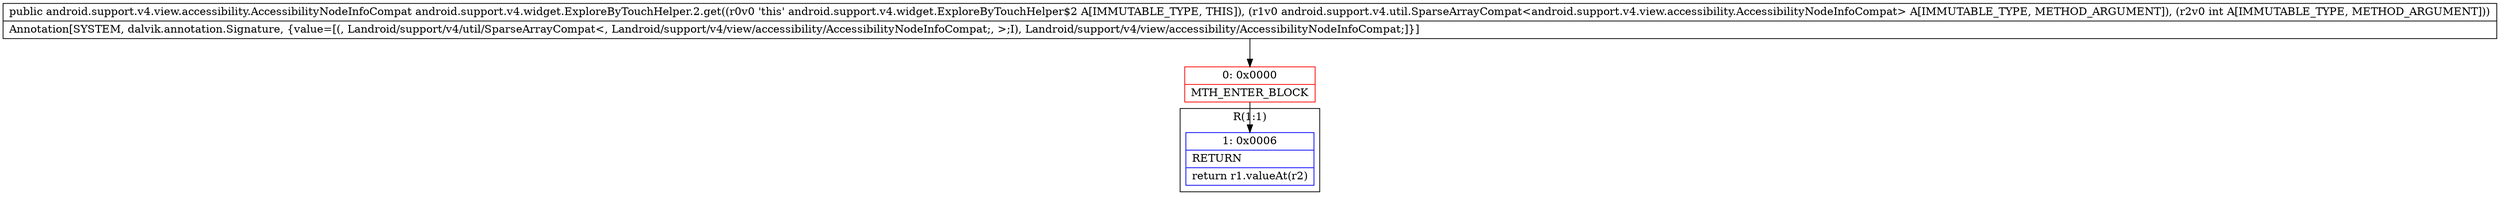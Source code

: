 digraph "CFG forandroid.support.v4.widget.ExploreByTouchHelper.2.get(Landroid\/support\/v4\/util\/SparseArrayCompat;I)Landroid\/support\/v4\/view\/accessibility\/AccessibilityNodeInfoCompat;" {
subgraph cluster_Region_292188393 {
label = "R(1:1)";
node [shape=record,color=blue];
Node_1 [shape=record,label="{1\:\ 0x0006|RETURN\l|return r1.valueAt(r2)\l}"];
}
Node_0 [shape=record,color=red,label="{0\:\ 0x0000|MTH_ENTER_BLOCK\l}"];
MethodNode[shape=record,label="{public android.support.v4.view.accessibility.AccessibilityNodeInfoCompat android.support.v4.widget.ExploreByTouchHelper.2.get((r0v0 'this' android.support.v4.widget.ExploreByTouchHelper$2 A[IMMUTABLE_TYPE, THIS]), (r1v0 android.support.v4.util.SparseArrayCompat\<android.support.v4.view.accessibility.AccessibilityNodeInfoCompat\> A[IMMUTABLE_TYPE, METHOD_ARGUMENT]), (r2v0 int A[IMMUTABLE_TYPE, METHOD_ARGUMENT]))  | Annotation[SYSTEM, dalvik.annotation.Signature, \{value=[(, Landroid\/support\/v4\/util\/SparseArrayCompat\<, Landroid\/support\/v4\/view\/accessibility\/AccessibilityNodeInfoCompat;, \>;I), Landroid\/support\/v4\/view\/accessibility\/AccessibilityNodeInfoCompat;]\}]\l}"];
MethodNode -> Node_0;
Node_0 -> Node_1;
}


